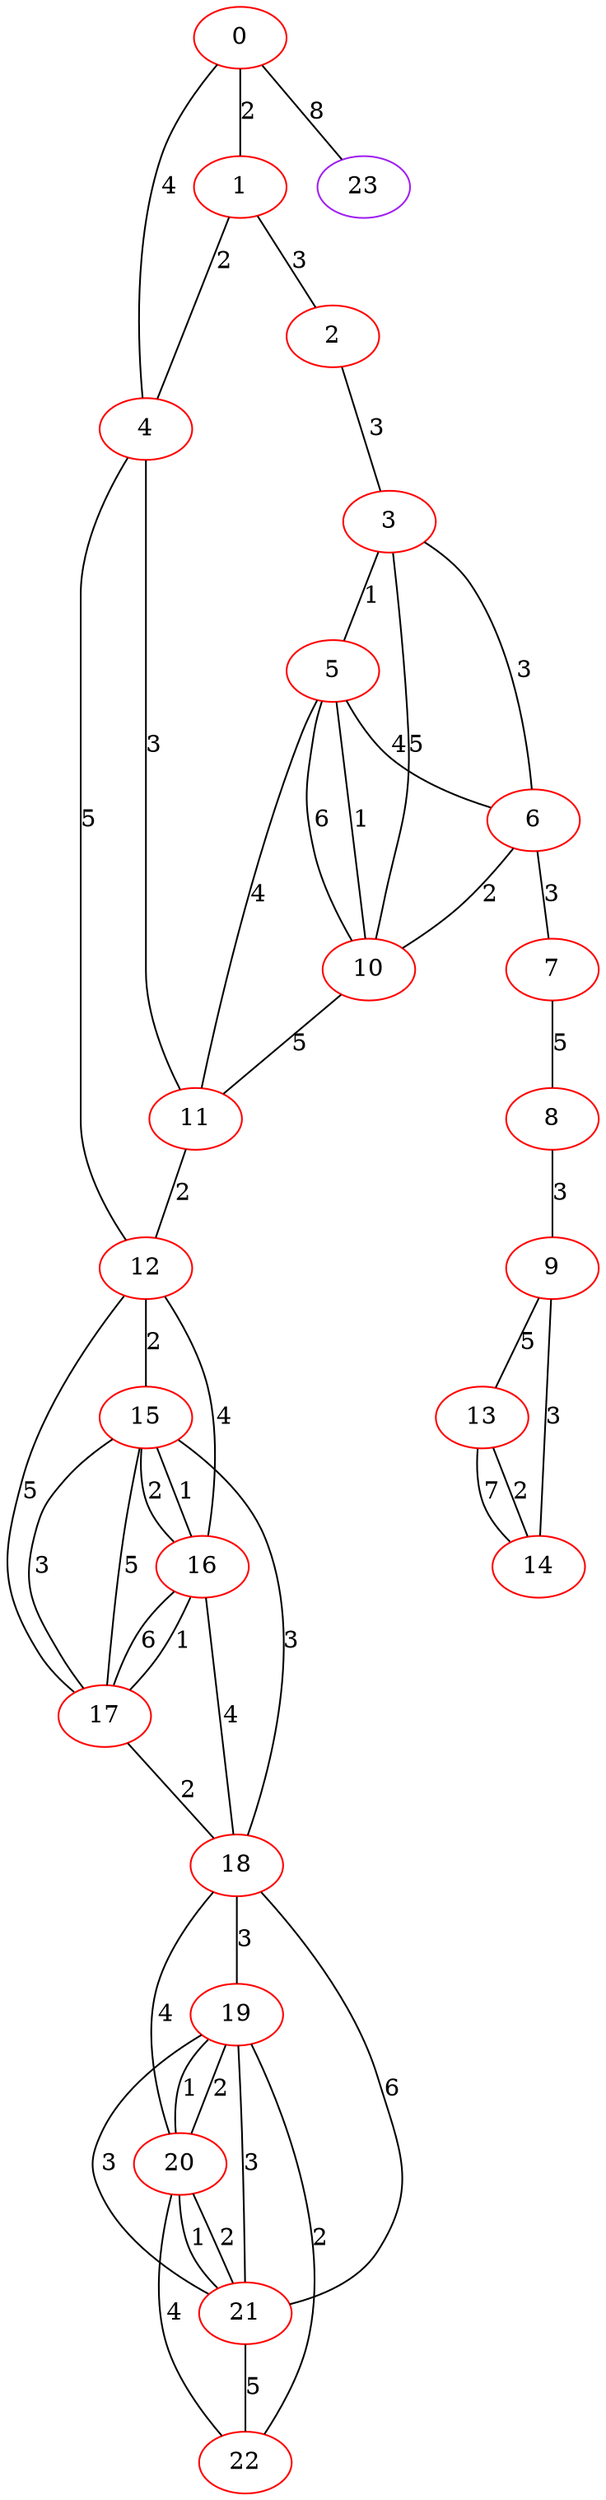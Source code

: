 graph "" {
0 [color=red, weight=1];
1 [color=red, weight=1];
2 [color=red, weight=1];
3 [color=red, weight=1];
4 [color=red, weight=1];
5 [color=red, weight=1];
6 [color=red, weight=1];
7 [color=red, weight=1];
8 [color=red, weight=1];
9 [color=red, weight=1];
10 [color=red, weight=1];
11 [color=red, weight=1];
12 [color=red, weight=1];
13 [color=red, weight=1];
14 [color=red, weight=1];
15 [color=red, weight=1];
16 [color=red, weight=1];
17 [color=red, weight=1];
18 [color=red, weight=1];
19 [color=red, weight=1];
20 [color=red, weight=1];
21 [color=red, weight=1];
22 [color=red, weight=1];
23 [color=purple, weight=4];
0 -- 1  [key=0, label=2];
0 -- 4  [key=0, label=4];
0 -- 23  [key=0, label=8];
1 -- 2  [key=0, label=3];
1 -- 4  [key=0, label=2];
2 -- 3  [key=0, label=3];
3 -- 10  [key=0, label=5];
3 -- 5  [key=0, label=1];
3 -- 6  [key=0, label=3];
4 -- 11  [key=0, label=3];
4 -- 12  [key=0, label=5];
5 -- 11  [key=0, label=4];
5 -- 10  [key=0, label=6];
5 -- 10  [key=1, label=1];
5 -- 6  [key=0, label=4];
6 -- 10  [key=0, label=2];
6 -- 7  [key=0, label=3];
7 -- 8  [key=0, label=5];
8 -- 9  [key=0, label=3];
9 -- 13  [key=0, label=5];
9 -- 14  [key=0, label=3];
10 -- 11  [key=0, label=5];
11 -- 12  [key=0, label=2];
12 -- 16  [key=0, label=4];
12 -- 17  [key=0, label=5];
12 -- 15  [key=0, label=2];
13 -- 14  [key=0, label=7];
13 -- 14  [key=1, label=2];
15 -- 16  [key=0, label=2];
15 -- 16  [key=1, label=1];
15 -- 17  [key=0, label=3];
15 -- 17  [key=1, label=5];
15 -- 18  [key=0, label=3];
16 -- 17  [key=0, label=1];
16 -- 17  [key=1, label=6];
16 -- 18  [key=0, label=4];
17 -- 18  [key=0, label=2];
18 -- 19  [key=0, label=3];
18 -- 20  [key=0, label=4];
18 -- 21  [key=0, label=6];
19 -- 20  [key=0, label=2];
19 -- 20  [key=1, label=1];
19 -- 21  [key=0, label=3];
19 -- 21  [key=1, label=3];
19 -- 22  [key=0, label=2];
20 -- 21  [key=0, label=1];
20 -- 21  [key=1, label=2];
20 -- 22  [key=0, label=4];
21 -- 22  [key=0, label=5];
}
